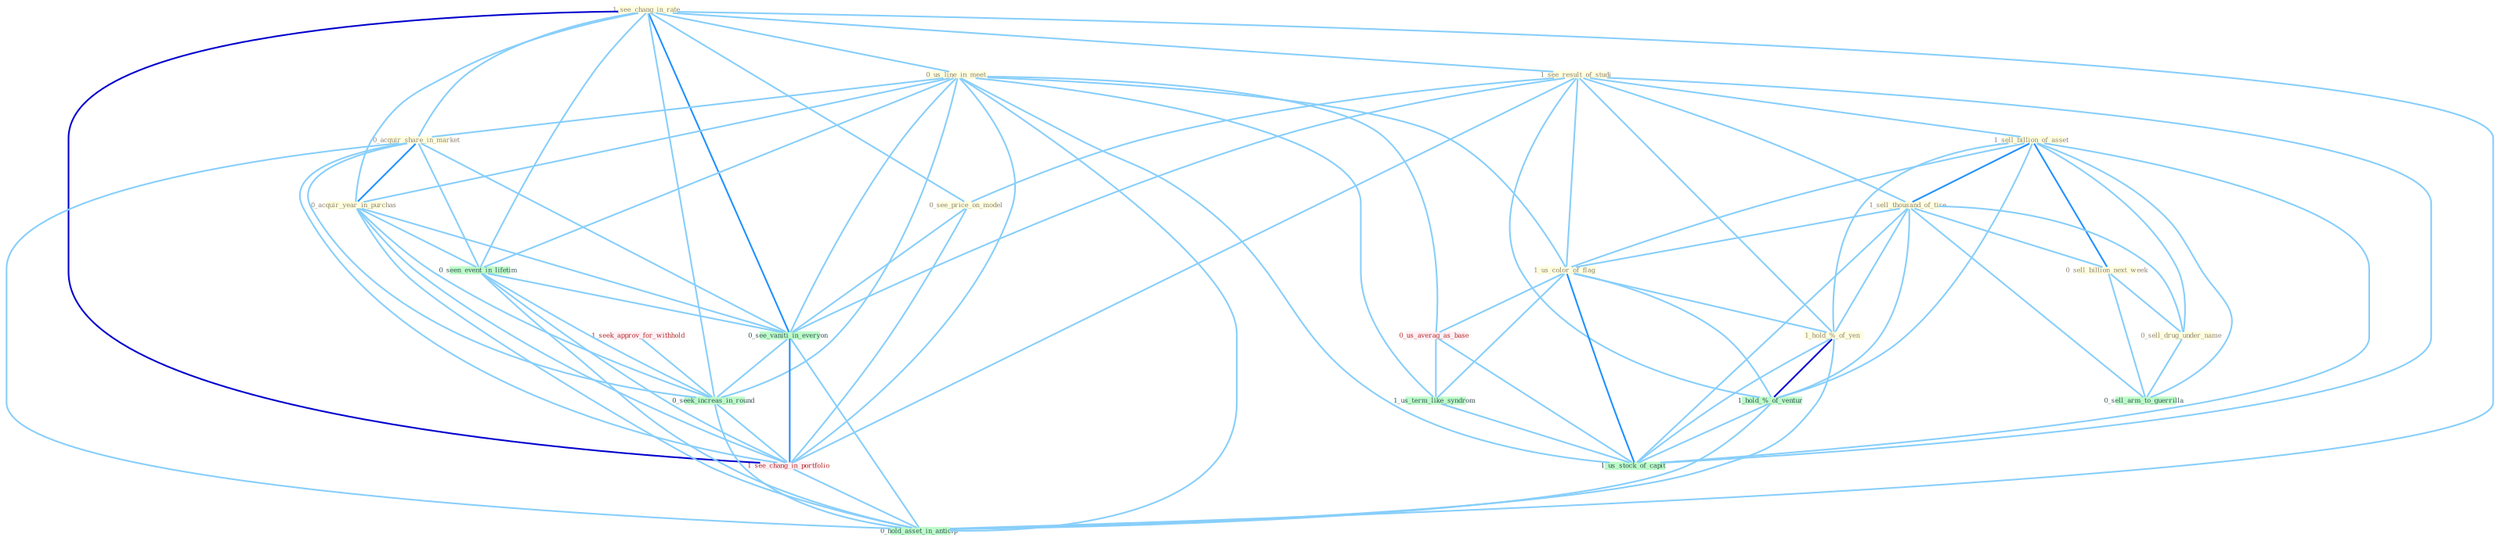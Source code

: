 Graph G{ 
    node
    [shape=polygon,style=filled,width=.5,height=.06,color="#BDFCC9",fixedsize=true,fontsize=4,
    fontcolor="#2f4f4f"];
    {node
    [color="#ffffe0", fontcolor="#8b7d6b"] "1_see_chang_in_rate " "1_see_result_of_studi " "0_see_price_on_model " "1_sell_billion_of_asset " "0_us_line_in_meet " "0_acquir_share_in_market " "1_sell_thousand_of_tire " "0_sell_billion_next_week " "0_sell_drug_under_name " "1_us_color_of_flag " "0_acquir_year_in_purchas " "1_hold_%_of_yen "}
{node [color="#fff0f5", fontcolor="#b22222"] "0_us_averag_as_base " "1_seek_approv_for_withhold " "1_see_chang_in_portfolio "}
edge [color="#B0E2FF"];

	"1_see_chang_in_rate " -- "1_see_result_of_studi " [w="1", color="#87cefa" ];
	"1_see_chang_in_rate " -- "0_see_price_on_model " [w="1", color="#87cefa" ];
	"1_see_chang_in_rate " -- "0_us_line_in_meet " [w="1", color="#87cefa" ];
	"1_see_chang_in_rate " -- "0_acquir_share_in_market " [w="1", color="#87cefa" ];
	"1_see_chang_in_rate " -- "0_acquir_year_in_purchas " [w="1", color="#87cefa" ];
	"1_see_chang_in_rate " -- "0_seen_event_in_lifetim " [w="1", color="#87cefa" ];
	"1_see_chang_in_rate " -- "0_see_vaniti_in_everyon " [w="2", color="#1e90ff" , len=0.8];
	"1_see_chang_in_rate " -- "0_seek_increas_in_round " [w="1", color="#87cefa" ];
	"1_see_chang_in_rate " -- "1_see_chang_in_portfolio " [w="3", color="#0000cd" , len=0.6];
	"1_see_chang_in_rate " -- "0_hold_asset_in_anticip " [w="1", color="#87cefa" ];
	"1_see_result_of_studi " -- "0_see_price_on_model " [w="1", color="#87cefa" ];
	"1_see_result_of_studi " -- "1_sell_billion_of_asset " [w="1", color="#87cefa" ];
	"1_see_result_of_studi " -- "1_sell_thousand_of_tire " [w="1", color="#87cefa" ];
	"1_see_result_of_studi " -- "1_us_color_of_flag " [w="1", color="#87cefa" ];
	"1_see_result_of_studi " -- "1_hold_%_of_yen " [w="1", color="#87cefa" ];
	"1_see_result_of_studi " -- "1_hold_%_of_ventur " [w="1", color="#87cefa" ];
	"1_see_result_of_studi " -- "0_see_vaniti_in_everyon " [w="1", color="#87cefa" ];
	"1_see_result_of_studi " -- "1_us_stock_of_capit " [w="1", color="#87cefa" ];
	"1_see_result_of_studi " -- "1_see_chang_in_portfolio " [w="1", color="#87cefa" ];
	"0_see_price_on_model " -- "0_see_vaniti_in_everyon " [w="1", color="#87cefa" ];
	"0_see_price_on_model " -- "1_see_chang_in_portfolio " [w="1", color="#87cefa" ];
	"1_sell_billion_of_asset " -- "1_sell_thousand_of_tire " [w="2", color="#1e90ff" , len=0.8];
	"1_sell_billion_of_asset " -- "0_sell_billion_next_week " [w="2", color="#1e90ff" , len=0.8];
	"1_sell_billion_of_asset " -- "0_sell_drug_under_name " [w="1", color="#87cefa" ];
	"1_sell_billion_of_asset " -- "1_us_color_of_flag " [w="1", color="#87cefa" ];
	"1_sell_billion_of_asset " -- "1_hold_%_of_yen " [w="1", color="#87cefa" ];
	"1_sell_billion_of_asset " -- "1_hold_%_of_ventur " [w="1", color="#87cefa" ];
	"1_sell_billion_of_asset " -- "0_sell_arm_to_guerrilla " [w="1", color="#87cefa" ];
	"1_sell_billion_of_asset " -- "1_us_stock_of_capit " [w="1", color="#87cefa" ];
	"0_us_line_in_meet " -- "0_acquir_share_in_market " [w="1", color="#87cefa" ];
	"0_us_line_in_meet " -- "1_us_color_of_flag " [w="1", color="#87cefa" ];
	"0_us_line_in_meet " -- "0_acquir_year_in_purchas " [w="1", color="#87cefa" ];
	"0_us_line_in_meet " -- "0_seen_event_in_lifetim " [w="1", color="#87cefa" ];
	"0_us_line_in_meet " -- "0_us_averag_as_base " [w="1", color="#87cefa" ];
	"0_us_line_in_meet " -- "1_us_term_like_syndrom " [w="1", color="#87cefa" ];
	"0_us_line_in_meet " -- "0_see_vaniti_in_everyon " [w="1", color="#87cefa" ];
	"0_us_line_in_meet " -- "0_seek_increas_in_round " [w="1", color="#87cefa" ];
	"0_us_line_in_meet " -- "1_us_stock_of_capit " [w="1", color="#87cefa" ];
	"0_us_line_in_meet " -- "1_see_chang_in_portfolio " [w="1", color="#87cefa" ];
	"0_us_line_in_meet " -- "0_hold_asset_in_anticip " [w="1", color="#87cefa" ];
	"0_acquir_share_in_market " -- "0_acquir_year_in_purchas " [w="2", color="#1e90ff" , len=0.8];
	"0_acquir_share_in_market " -- "0_seen_event_in_lifetim " [w="1", color="#87cefa" ];
	"0_acquir_share_in_market " -- "0_see_vaniti_in_everyon " [w="1", color="#87cefa" ];
	"0_acquir_share_in_market " -- "0_seek_increas_in_round " [w="1", color="#87cefa" ];
	"0_acquir_share_in_market " -- "1_see_chang_in_portfolio " [w="1", color="#87cefa" ];
	"0_acquir_share_in_market " -- "0_hold_asset_in_anticip " [w="1", color="#87cefa" ];
	"1_sell_thousand_of_tire " -- "0_sell_billion_next_week " [w="1", color="#87cefa" ];
	"1_sell_thousand_of_tire " -- "0_sell_drug_under_name " [w="1", color="#87cefa" ];
	"1_sell_thousand_of_tire " -- "1_us_color_of_flag " [w="1", color="#87cefa" ];
	"1_sell_thousand_of_tire " -- "1_hold_%_of_yen " [w="1", color="#87cefa" ];
	"1_sell_thousand_of_tire " -- "1_hold_%_of_ventur " [w="1", color="#87cefa" ];
	"1_sell_thousand_of_tire " -- "0_sell_arm_to_guerrilla " [w="1", color="#87cefa" ];
	"1_sell_thousand_of_tire " -- "1_us_stock_of_capit " [w="1", color="#87cefa" ];
	"0_sell_billion_next_week " -- "0_sell_drug_under_name " [w="1", color="#87cefa" ];
	"0_sell_billion_next_week " -- "0_sell_arm_to_guerrilla " [w="1", color="#87cefa" ];
	"0_sell_drug_under_name " -- "0_sell_arm_to_guerrilla " [w="1", color="#87cefa" ];
	"1_us_color_of_flag " -- "1_hold_%_of_yen " [w="1", color="#87cefa" ];
	"1_us_color_of_flag " -- "0_us_averag_as_base " [w="1", color="#87cefa" ];
	"1_us_color_of_flag " -- "1_us_term_like_syndrom " [w="1", color="#87cefa" ];
	"1_us_color_of_flag " -- "1_hold_%_of_ventur " [w="1", color="#87cefa" ];
	"1_us_color_of_flag " -- "1_us_stock_of_capit " [w="2", color="#1e90ff" , len=0.8];
	"0_acquir_year_in_purchas " -- "0_seen_event_in_lifetim " [w="1", color="#87cefa" ];
	"0_acquir_year_in_purchas " -- "0_see_vaniti_in_everyon " [w="1", color="#87cefa" ];
	"0_acquir_year_in_purchas " -- "0_seek_increas_in_round " [w="1", color="#87cefa" ];
	"0_acquir_year_in_purchas " -- "1_see_chang_in_portfolio " [w="1", color="#87cefa" ];
	"0_acquir_year_in_purchas " -- "0_hold_asset_in_anticip " [w="1", color="#87cefa" ];
	"1_hold_%_of_yen " -- "1_hold_%_of_ventur " [w="3", color="#0000cd" , len=0.6];
	"1_hold_%_of_yen " -- "1_us_stock_of_capit " [w="1", color="#87cefa" ];
	"1_hold_%_of_yen " -- "0_hold_asset_in_anticip " [w="1", color="#87cefa" ];
	"0_seen_event_in_lifetim " -- "0_see_vaniti_in_everyon " [w="1", color="#87cefa" ];
	"0_seen_event_in_lifetim " -- "0_seek_increas_in_round " [w="1", color="#87cefa" ];
	"0_seen_event_in_lifetim " -- "1_see_chang_in_portfolio " [w="1", color="#87cefa" ];
	"0_seen_event_in_lifetim " -- "0_hold_asset_in_anticip " [w="1", color="#87cefa" ];
	"0_us_averag_as_base " -- "1_us_term_like_syndrom " [w="1", color="#87cefa" ];
	"0_us_averag_as_base " -- "1_us_stock_of_capit " [w="1", color="#87cefa" ];
	"1_us_term_like_syndrom " -- "1_us_stock_of_capit " [w="1", color="#87cefa" ];
	"1_seek_approv_for_withhold " -- "0_seek_increas_in_round " [w="1", color="#87cefa" ];
	"1_hold_%_of_ventur " -- "1_us_stock_of_capit " [w="1", color="#87cefa" ];
	"1_hold_%_of_ventur " -- "0_hold_asset_in_anticip " [w="1", color="#87cefa" ];
	"0_see_vaniti_in_everyon " -- "0_seek_increas_in_round " [w="1", color="#87cefa" ];
	"0_see_vaniti_in_everyon " -- "1_see_chang_in_portfolio " [w="2", color="#1e90ff" , len=0.8];
	"0_see_vaniti_in_everyon " -- "0_hold_asset_in_anticip " [w="1", color="#87cefa" ];
	"0_seek_increas_in_round " -- "1_see_chang_in_portfolio " [w="1", color="#87cefa" ];
	"0_seek_increas_in_round " -- "0_hold_asset_in_anticip " [w="1", color="#87cefa" ];
	"1_see_chang_in_portfolio " -- "0_hold_asset_in_anticip " [w="1", color="#87cefa" ];
}
